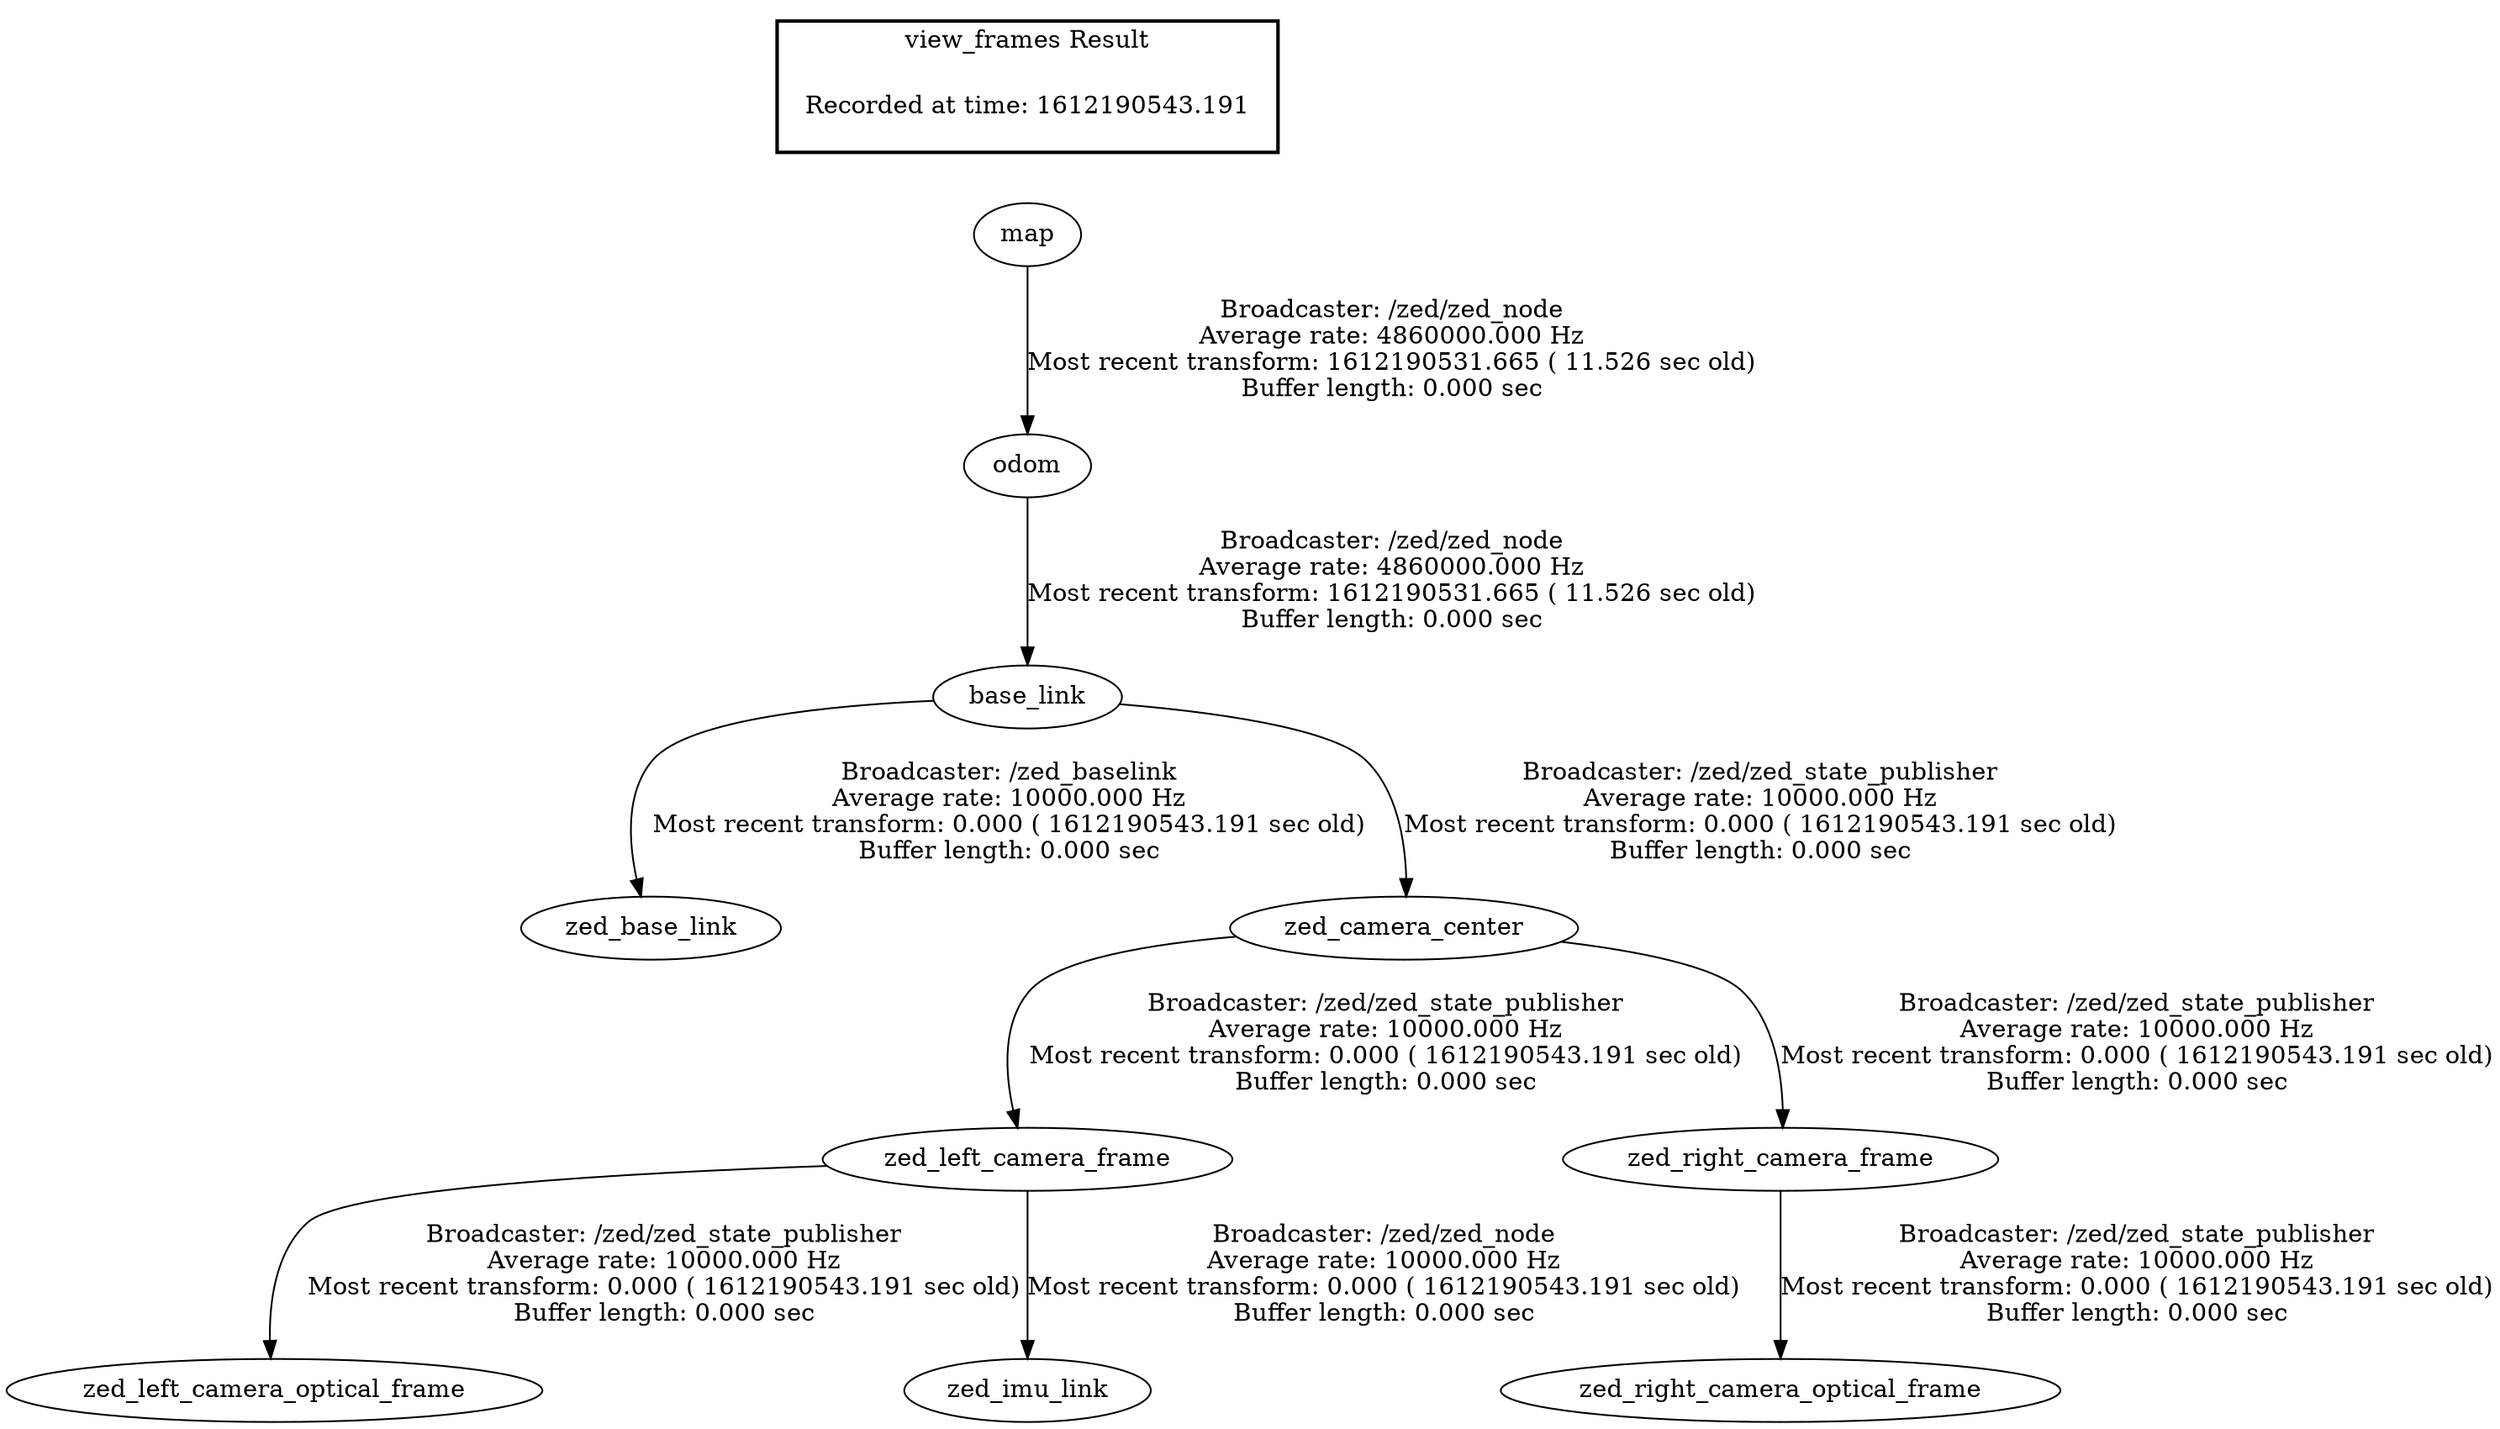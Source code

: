 digraph G {
"base_link" -> "zed_base_link"[label="Broadcaster: /zed_baselink\nAverage rate: 10000.000 Hz\nMost recent transform: 0.000 ( 1612190543.191 sec old)\nBuffer length: 0.000 sec\n"];
"odom" -> "base_link"[label="Broadcaster: /zed/zed_node\nAverage rate: 4860000.000 Hz\nMost recent transform: 1612190531.665 ( 11.526 sec old)\nBuffer length: 0.000 sec\n"];
"base_link" -> "zed_camera_center"[label="Broadcaster: /zed/zed_state_publisher\nAverage rate: 10000.000 Hz\nMost recent transform: 0.000 ( 1612190543.191 sec old)\nBuffer length: 0.000 sec\n"];
"zed_camera_center" -> "zed_left_camera_frame"[label="Broadcaster: /zed/zed_state_publisher\nAverage rate: 10000.000 Hz\nMost recent transform: 0.000 ( 1612190543.191 sec old)\nBuffer length: 0.000 sec\n"];
"zed_left_camera_frame" -> "zed_left_camera_optical_frame"[label="Broadcaster: /zed/zed_state_publisher\nAverage rate: 10000.000 Hz\nMost recent transform: 0.000 ( 1612190543.191 sec old)\nBuffer length: 0.000 sec\n"];
"zed_camera_center" -> "zed_right_camera_frame"[label="Broadcaster: /zed/zed_state_publisher\nAverage rate: 10000.000 Hz\nMost recent transform: 0.000 ( 1612190543.191 sec old)\nBuffer length: 0.000 sec\n"];
"zed_right_camera_frame" -> "zed_right_camera_optical_frame"[label="Broadcaster: /zed/zed_state_publisher\nAverage rate: 10000.000 Hz\nMost recent transform: 0.000 ( 1612190543.191 sec old)\nBuffer length: 0.000 sec\n"];
"zed_left_camera_frame" -> "zed_imu_link"[label="Broadcaster: /zed/zed_node\nAverage rate: 10000.000 Hz\nMost recent transform: 0.000 ( 1612190543.191 sec old)\nBuffer length: 0.000 sec\n"];
"map" -> "odom"[label="Broadcaster: /zed/zed_node\nAverage rate: 4860000.000 Hz\nMost recent transform: 1612190531.665 ( 11.526 sec old)\nBuffer length: 0.000 sec\n"];
edge [style=invis];
 subgraph cluster_legend { style=bold; color=black; label ="view_frames Result";
"Recorded at time: 1612190543.191"[ shape=plaintext ] ;
 }->"map";
}